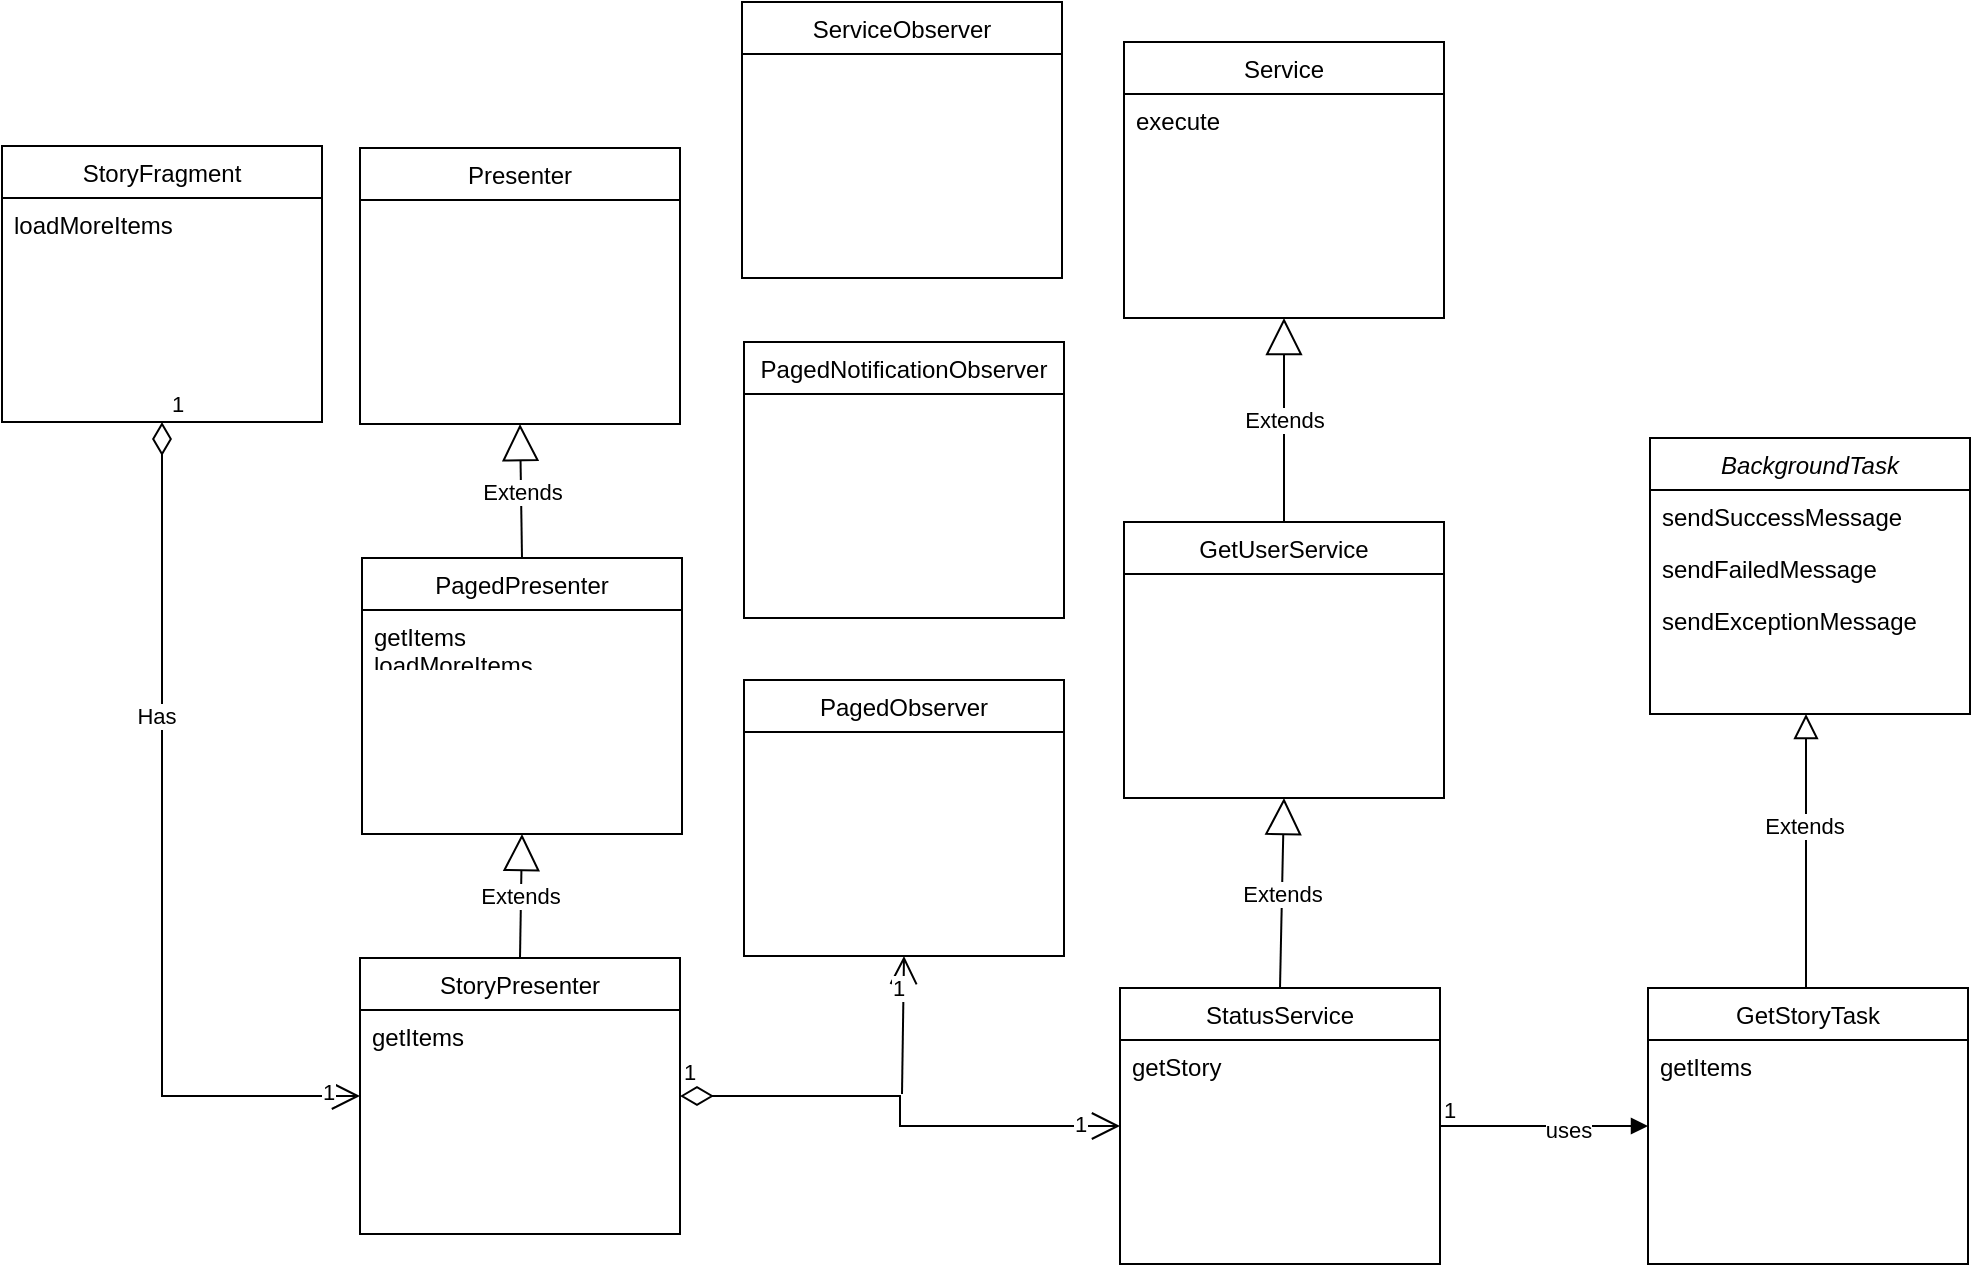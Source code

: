 <mxfile version="16.6.1" type="github" pages="2">
  <diagram id="C5RBs43oDa-KdzZeNtuy" name="Page-1">
    <mxGraphModel dx="1504" dy="644" grid="1" gridSize="1" guides="1" tooltips="1" connect="1" arrows="1" fold="1" page="1" pageScale="1" pageWidth="1169" pageHeight="827" math="0" shadow="0">
      <root>
        <mxCell id="WIyWlLk6GJQsqaUBKTNV-0" />
        <mxCell id="WIyWlLk6GJQsqaUBKTNV-1" parent="WIyWlLk6GJQsqaUBKTNV-0" />
        <mxCell id="zkfFHV4jXpPFQw0GAbJ--0" value="BackgroundTask" style="swimlane;fontStyle=2;align=center;verticalAlign=top;childLayout=stackLayout;horizontal=1;startSize=26;horizontalStack=0;resizeParent=1;resizeLast=0;collapsible=1;marginBottom=0;rounded=0;shadow=0;strokeWidth=1;" parent="WIyWlLk6GJQsqaUBKTNV-1" vertex="1">
          <mxGeometry x="841" y="291" width="160" height="138" as="geometry">
            <mxRectangle x="230" y="140" width="160" height="26" as="alternateBounds" />
          </mxGeometry>
        </mxCell>
        <mxCell id="zkfFHV4jXpPFQw0GAbJ--1" value="sendSuccessMessage" style="text;align=left;verticalAlign=top;spacingLeft=4;spacingRight=4;overflow=hidden;rotatable=0;points=[[0,0.5],[1,0.5]];portConstraint=eastwest;" parent="zkfFHV4jXpPFQw0GAbJ--0" vertex="1">
          <mxGeometry y="26" width="160" height="26" as="geometry" />
        </mxCell>
        <mxCell id="zkfFHV4jXpPFQw0GAbJ--2" value="sendFailedMessage" style="text;align=left;verticalAlign=top;spacingLeft=4;spacingRight=4;overflow=hidden;rotatable=0;points=[[0,0.5],[1,0.5]];portConstraint=eastwest;rounded=0;shadow=0;html=0;" parent="zkfFHV4jXpPFQw0GAbJ--0" vertex="1">
          <mxGeometry y="52" width="160" height="26" as="geometry" />
        </mxCell>
        <mxCell id="zkfFHV4jXpPFQw0GAbJ--3" value="sendExceptionMessage" style="text;align=left;verticalAlign=top;spacingLeft=4;spacingRight=4;overflow=hidden;rotatable=0;points=[[0,0.5],[1,0.5]];portConstraint=eastwest;rounded=0;shadow=0;html=0;" parent="zkfFHV4jXpPFQw0GAbJ--0" vertex="1">
          <mxGeometry y="78" width="160" height="26" as="geometry" />
        </mxCell>
        <mxCell id="zkfFHV4jXpPFQw0GAbJ--6" value="GetStoryTask" style="swimlane;fontStyle=0;align=center;verticalAlign=top;childLayout=stackLayout;horizontal=1;startSize=26;horizontalStack=0;resizeParent=1;resizeLast=0;collapsible=1;marginBottom=0;rounded=0;shadow=0;strokeWidth=1;" parent="WIyWlLk6GJQsqaUBKTNV-1" vertex="1">
          <mxGeometry x="840" y="566" width="160" height="138" as="geometry">
            <mxRectangle x="130" y="380" width="160" height="26" as="alternateBounds" />
          </mxGeometry>
        </mxCell>
        <mxCell id="zkfFHV4jXpPFQw0GAbJ--11" value="getItems" style="text;align=left;verticalAlign=top;spacingLeft=4;spacingRight=4;overflow=hidden;rotatable=0;points=[[0,0.5],[1,0.5]];portConstraint=eastwest;" parent="zkfFHV4jXpPFQw0GAbJ--6" vertex="1">
          <mxGeometry y="26" width="160" height="26" as="geometry" />
        </mxCell>
        <mxCell id="zkfFHV4jXpPFQw0GAbJ--12" value="" style="endArrow=block;endSize=10;endFill=0;shadow=0;strokeWidth=1;rounded=0;edgeStyle=elbowEdgeStyle;elbow=vertical;" parent="WIyWlLk6GJQsqaUBKTNV-1" source="zkfFHV4jXpPFQw0GAbJ--6" target="zkfFHV4jXpPFQw0GAbJ--0" edge="1">
          <mxGeometry width="160" relative="1" as="geometry">
            <mxPoint x="565" y="281" as="sourcePoint" />
            <mxPoint x="565" y="281" as="targetPoint" />
            <Array as="points">
              <mxPoint x="919" y="498" />
            </Array>
          </mxGeometry>
        </mxCell>
        <mxCell id="tfRXhiDNZ9FjU8j-rUli-0" value="Extends" style="edgeLabel;html=1;align=center;verticalAlign=middle;resizable=0;points=[];" vertex="1" connectable="0" parent="zkfFHV4jXpPFQw0GAbJ--12">
          <mxGeometry x="0.187" y="1" relative="1" as="geometry">
            <mxPoint as="offset" />
          </mxGeometry>
        </mxCell>
        <mxCell id="kmsofIEx4EjmDfD09ovL-6" value="Service&#xa;" style="swimlane;fontStyle=0;align=center;verticalAlign=top;childLayout=stackLayout;horizontal=1;startSize=26;horizontalStack=0;resizeParent=1;resizeLast=0;collapsible=1;marginBottom=0;rounded=0;shadow=0;strokeWidth=1;" vertex="1" parent="WIyWlLk6GJQsqaUBKTNV-1">
          <mxGeometry x="578" y="93" width="160" height="138" as="geometry">
            <mxRectangle x="130" y="380" width="160" height="26" as="alternateBounds" />
          </mxGeometry>
        </mxCell>
        <mxCell id="kmsofIEx4EjmDfD09ovL-7" value="execute" style="text;align=left;verticalAlign=top;spacingLeft=4;spacingRight=4;overflow=hidden;rotatable=0;points=[[0,0.5],[1,0.5]];portConstraint=eastwest;" vertex="1" parent="kmsofIEx4EjmDfD09ovL-6">
          <mxGeometry y="26" width="160" height="26" as="geometry" />
        </mxCell>
        <mxCell id="kmsofIEx4EjmDfD09ovL-8" value="GetUserService" style="swimlane;fontStyle=0;align=center;verticalAlign=top;childLayout=stackLayout;horizontal=1;startSize=26;horizontalStack=0;resizeParent=1;resizeLast=0;collapsible=1;marginBottom=0;rounded=0;shadow=0;strokeWidth=1;" vertex="1" parent="WIyWlLk6GJQsqaUBKTNV-1">
          <mxGeometry x="578" y="333" width="160" height="138" as="geometry">
            <mxRectangle x="130" y="380" width="160" height="26" as="alternateBounds" />
          </mxGeometry>
        </mxCell>
        <mxCell id="kmsofIEx4EjmDfD09ovL-10" value="StatusService&#xa;" style="swimlane;fontStyle=0;align=center;verticalAlign=top;childLayout=stackLayout;horizontal=1;startSize=26;horizontalStack=0;resizeParent=1;resizeLast=0;collapsible=1;marginBottom=0;rounded=0;shadow=0;strokeWidth=1;" vertex="1" parent="WIyWlLk6GJQsqaUBKTNV-1">
          <mxGeometry x="576" y="566" width="160" height="138" as="geometry">
            <mxRectangle x="130" y="380" width="160" height="26" as="alternateBounds" />
          </mxGeometry>
        </mxCell>
        <mxCell id="kmsofIEx4EjmDfD09ovL-11" value="getStory" style="text;align=left;verticalAlign=top;spacingLeft=4;spacingRight=4;overflow=hidden;rotatable=0;points=[[0,0.5],[1,0.5]];portConstraint=eastwest;" vertex="1" parent="kmsofIEx4EjmDfD09ovL-10">
          <mxGeometry y="26" width="160" height="26" as="geometry" />
        </mxCell>
        <mxCell id="kmsofIEx4EjmDfD09ovL-12" value="StoryFragment" style="swimlane;fontStyle=0;align=center;verticalAlign=top;childLayout=stackLayout;horizontal=1;startSize=26;horizontalStack=0;resizeParent=1;resizeLast=0;collapsible=1;marginBottom=0;rounded=0;shadow=0;strokeWidth=1;" vertex="1" parent="WIyWlLk6GJQsqaUBKTNV-1">
          <mxGeometry x="17" y="145" width="160" height="138" as="geometry">
            <mxRectangle x="130" y="380" width="160" height="26" as="alternateBounds" />
          </mxGeometry>
        </mxCell>
        <mxCell id="kmsofIEx4EjmDfD09ovL-13" value="loadMoreItems" style="text;align=left;verticalAlign=top;spacingLeft=4;spacingRight=4;overflow=hidden;rotatable=0;points=[[0,0.5],[1,0.5]];portConstraint=eastwest;" vertex="1" parent="kmsofIEx4EjmDfD09ovL-12">
          <mxGeometry y="26" width="160" height="26" as="geometry" />
        </mxCell>
        <mxCell id="kmsofIEx4EjmDfD09ovL-14" value="StoryPresenter" style="swimlane;fontStyle=0;align=center;verticalAlign=top;childLayout=stackLayout;horizontal=1;startSize=26;horizontalStack=0;resizeParent=1;resizeLast=0;collapsible=1;marginBottom=0;rounded=0;shadow=0;strokeWidth=1;" vertex="1" parent="WIyWlLk6GJQsqaUBKTNV-1">
          <mxGeometry x="196" y="551" width="160" height="138" as="geometry">
            <mxRectangle x="130" y="380" width="160" height="26" as="alternateBounds" />
          </mxGeometry>
        </mxCell>
        <mxCell id="kmsofIEx4EjmDfD09ovL-15" value="getItems" style="text;align=left;verticalAlign=top;spacingLeft=4;spacingRight=4;overflow=hidden;rotatable=0;points=[[0,0.5],[1,0.5]];portConstraint=eastwest;" vertex="1" parent="kmsofIEx4EjmDfD09ovL-14">
          <mxGeometry y="26" width="160" height="26" as="geometry" />
        </mxCell>
        <mxCell id="kmsofIEx4EjmDfD09ovL-16" value="PagedPresenter" style="swimlane;fontStyle=0;align=center;verticalAlign=top;childLayout=stackLayout;horizontal=1;startSize=26;horizontalStack=0;resizeParent=1;resizeLast=0;collapsible=1;marginBottom=0;rounded=0;shadow=0;strokeWidth=1;" vertex="1" parent="WIyWlLk6GJQsqaUBKTNV-1">
          <mxGeometry x="197" y="351" width="160" height="138" as="geometry">
            <mxRectangle x="130" y="380" width="160" height="26" as="alternateBounds" />
          </mxGeometry>
        </mxCell>
        <mxCell id="kmsofIEx4EjmDfD09ovL-17" value="getItems&#xa;loadMoreItems" style="text;align=left;verticalAlign=top;spacingLeft=4;spacingRight=4;overflow=hidden;rotatable=0;points=[[0,0.5],[1,0.5]];portConstraint=eastwest;" vertex="1" parent="kmsofIEx4EjmDfD09ovL-16">
          <mxGeometry y="26" width="160" height="26" as="geometry" />
        </mxCell>
        <mxCell id="kmsofIEx4EjmDfD09ovL-18" value="Presenter" style="swimlane;fontStyle=0;align=center;verticalAlign=top;childLayout=stackLayout;horizontal=1;startSize=26;horizontalStack=0;resizeParent=1;resizeLast=0;collapsible=1;marginBottom=0;rounded=0;shadow=0;strokeWidth=1;" vertex="1" parent="WIyWlLk6GJQsqaUBKTNV-1">
          <mxGeometry x="196" y="146" width="160" height="138" as="geometry">
            <mxRectangle x="130" y="380" width="160" height="26" as="alternateBounds" />
          </mxGeometry>
        </mxCell>
        <mxCell id="kmsofIEx4EjmDfD09ovL-23" value="Extends" style="endArrow=block;endSize=16;endFill=0;html=1;rounded=0;exitX=0.5;exitY=0;exitDx=0;exitDy=0;entryX=0.5;entryY=1;entryDx=0;entryDy=0;" edge="1" parent="WIyWlLk6GJQsqaUBKTNV-1" source="kmsofIEx4EjmDfD09ovL-14" target="kmsofIEx4EjmDfD09ovL-16">
          <mxGeometry width="160" relative="1" as="geometry">
            <mxPoint x="309" y="528" as="sourcePoint" />
            <mxPoint x="469" y="528" as="targetPoint" />
          </mxGeometry>
        </mxCell>
        <mxCell id="kmsofIEx4EjmDfD09ovL-24" value="Extends" style="endArrow=block;endSize=16;endFill=0;html=1;rounded=0;exitX=0.5;exitY=0;exitDx=0;exitDy=0;entryX=0.5;entryY=1;entryDx=0;entryDy=0;" edge="1" parent="WIyWlLk6GJQsqaUBKTNV-1" source="kmsofIEx4EjmDfD09ovL-16" target="kmsofIEx4EjmDfD09ovL-18">
          <mxGeometry width="160" relative="1" as="geometry">
            <mxPoint x="237" y="322" as="sourcePoint" />
            <mxPoint x="397" y="322" as="targetPoint" />
          </mxGeometry>
        </mxCell>
        <mxCell id="kmsofIEx4EjmDfD09ovL-26" value="1" style="endArrow=open;html=1;endSize=12;startArrow=diamondThin;startSize=14;startFill=0;edgeStyle=orthogonalEdgeStyle;align=left;verticalAlign=bottom;rounded=0;exitX=0.5;exitY=1;exitDx=0;exitDy=0;entryX=0;entryY=0.5;entryDx=0;entryDy=0;" edge="1" parent="WIyWlLk6GJQsqaUBKTNV-1" source="kmsofIEx4EjmDfD09ovL-12" target="kmsofIEx4EjmDfD09ovL-14">
          <mxGeometry x="-1" y="3" relative="1" as="geometry">
            <mxPoint x="47" y="475" as="sourcePoint" />
            <mxPoint x="207" y="475" as="targetPoint" />
          </mxGeometry>
        </mxCell>
        <mxCell id="kmsofIEx4EjmDfD09ovL-31" value="Has" style="edgeLabel;html=1;align=center;verticalAlign=middle;resizable=0;points=[];" vertex="1" connectable="0" parent="kmsofIEx4EjmDfD09ovL-26">
          <mxGeometry x="-0.325" y="-3" relative="1" as="geometry">
            <mxPoint as="offset" />
          </mxGeometry>
        </mxCell>
        <mxCell id="kmsofIEx4EjmDfD09ovL-32" value="1" style="edgeLabel;html=1;align=center;verticalAlign=middle;resizable=0;points=[];" vertex="1" connectable="0" parent="kmsofIEx4EjmDfD09ovL-26">
          <mxGeometry x="0.927" y="2" relative="1" as="geometry">
            <mxPoint as="offset" />
          </mxGeometry>
        </mxCell>
        <mxCell id="kmsofIEx4EjmDfD09ovL-27" value="1" style="endArrow=open;html=1;endSize=12;startArrow=diamondThin;startSize=14;startFill=0;edgeStyle=orthogonalEdgeStyle;align=left;verticalAlign=bottom;rounded=0;entryX=0;entryY=0.5;entryDx=0;entryDy=0;exitX=1;exitY=0.5;exitDx=0;exitDy=0;" edge="1" parent="WIyWlLk6GJQsqaUBKTNV-1" source="kmsofIEx4EjmDfD09ovL-14" target="kmsofIEx4EjmDfD09ovL-10">
          <mxGeometry x="-1" y="3" relative="1" as="geometry">
            <mxPoint x="431" y="686" as="sourcePoint" />
            <mxPoint x="515" y="624" as="targetPoint" />
          </mxGeometry>
        </mxCell>
        <mxCell id="kmsofIEx4EjmDfD09ovL-33" value="1" style="edgeLabel;html=1;align=center;verticalAlign=middle;resizable=0;points=[];" vertex="1" connectable="0" parent="kmsofIEx4EjmDfD09ovL-27">
          <mxGeometry x="0.824" y="1" relative="1" as="geometry">
            <mxPoint as="offset" />
          </mxGeometry>
        </mxCell>
        <mxCell id="kmsofIEx4EjmDfD09ovL-28" value="Extends" style="endArrow=block;endSize=16;endFill=0;html=1;rounded=0;exitX=0.5;exitY=0;exitDx=0;exitDy=0;entryX=0.5;entryY=1;entryDx=0;entryDy=0;" edge="1" parent="WIyWlLk6GJQsqaUBKTNV-1" source="kmsofIEx4EjmDfD09ovL-10" target="kmsofIEx4EjmDfD09ovL-8">
          <mxGeometry width="160" relative="1" as="geometry">
            <mxPoint x="859" y="657" as="sourcePoint" />
            <mxPoint x="1019" y="657" as="targetPoint" />
          </mxGeometry>
        </mxCell>
        <mxCell id="kmsofIEx4EjmDfD09ovL-29" value="Extends" style="endArrow=block;endSize=16;endFill=0;html=1;rounded=0;exitX=0.5;exitY=0;exitDx=0;exitDy=0;entryX=0.5;entryY=1;entryDx=0;entryDy=0;" edge="1" parent="WIyWlLk6GJQsqaUBKTNV-1" source="kmsofIEx4EjmDfD09ovL-8" target="kmsofIEx4EjmDfD09ovL-6">
          <mxGeometry width="160" relative="1" as="geometry">
            <mxPoint x="660" y="266" as="sourcePoint" />
            <mxPoint x="731" y="243" as="targetPoint" />
          </mxGeometry>
        </mxCell>
        <mxCell id="kmsofIEx4EjmDfD09ovL-34" value="" style="endArrow=block;endFill=1;html=1;edgeStyle=orthogonalEdgeStyle;align=left;verticalAlign=top;rounded=0;exitX=1;exitY=0.5;exitDx=0;exitDy=0;entryX=0;entryY=0.5;entryDx=0;entryDy=0;" edge="1" parent="WIyWlLk6GJQsqaUBKTNV-1" source="kmsofIEx4EjmDfD09ovL-10" target="zkfFHV4jXpPFQw0GAbJ--6">
          <mxGeometry x="-1" relative="1" as="geometry">
            <mxPoint x="752" y="740" as="sourcePoint" />
            <mxPoint x="912" y="740" as="targetPoint" />
          </mxGeometry>
        </mxCell>
        <mxCell id="kmsofIEx4EjmDfD09ovL-35" value="1" style="edgeLabel;resizable=0;html=1;align=left;verticalAlign=bottom;" connectable="0" vertex="1" parent="kmsofIEx4EjmDfD09ovL-34">
          <mxGeometry x="-1" relative="1" as="geometry" />
        </mxCell>
        <mxCell id="kmsofIEx4EjmDfD09ovL-36" value="uses" style="edgeLabel;html=1;align=center;verticalAlign=middle;resizable=0;points=[];" vertex="1" connectable="0" parent="kmsofIEx4EjmDfD09ovL-34">
          <mxGeometry x="0.231" y="-2" relative="1" as="geometry">
            <mxPoint as="offset" />
          </mxGeometry>
        </mxCell>
        <mxCell id="tfRXhiDNZ9FjU8j-rUli-1" value="ServiceObserver" style="swimlane;fontStyle=0;align=center;verticalAlign=top;childLayout=stackLayout;horizontal=1;startSize=26;horizontalStack=0;resizeParent=1;resizeLast=0;collapsible=1;marginBottom=0;rounded=0;shadow=0;strokeWidth=1;" vertex="1" parent="WIyWlLk6GJQsqaUBKTNV-1">
          <mxGeometry x="387" y="73" width="160" height="138" as="geometry">
            <mxRectangle x="130" y="380" width="160" height="26" as="alternateBounds" />
          </mxGeometry>
        </mxCell>
        <mxCell id="tfRXhiDNZ9FjU8j-rUli-2" value="PagedNotificationObserver" style="swimlane;fontStyle=0;align=center;verticalAlign=top;childLayout=stackLayout;horizontal=1;startSize=26;horizontalStack=0;resizeParent=1;resizeLast=0;collapsible=1;marginBottom=0;rounded=0;shadow=0;strokeWidth=1;" vertex="1" parent="WIyWlLk6GJQsqaUBKTNV-1">
          <mxGeometry x="388" y="243" width="160" height="138" as="geometry">
            <mxRectangle x="130" y="380" width="160" height="26" as="alternateBounds" />
          </mxGeometry>
        </mxCell>
        <mxCell id="tfRXhiDNZ9FjU8j-rUli-3" value="PagedObserver" style="swimlane;fontStyle=0;align=center;verticalAlign=top;childLayout=stackLayout;horizontal=1;startSize=26;horizontalStack=0;resizeParent=1;resizeLast=0;collapsible=1;marginBottom=0;rounded=0;shadow=0;strokeWidth=1;" vertex="1" parent="WIyWlLk6GJQsqaUBKTNV-1">
          <mxGeometry x="388" y="412" width="160" height="138" as="geometry">
            <mxRectangle x="130" y="380" width="160" height="26" as="alternateBounds" />
          </mxGeometry>
        </mxCell>
        <mxCell id="tfRXhiDNZ9FjU8j-rUli-4" value="" style="endArrow=open;endFill=1;endSize=12;html=1;rounded=0;entryX=0.5;entryY=1;entryDx=0;entryDy=0;" edge="1" parent="WIyWlLk6GJQsqaUBKTNV-1" target="tfRXhiDNZ9FjU8j-rUli-3">
          <mxGeometry width="160" relative="1" as="geometry">
            <mxPoint x="467" y="619" as="sourcePoint" />
            <mxPoint x="556" y="389" as="targetPoint" />
          </mxGeometry>
        </mxCell>
        <mxCell id="tfRXhiDNZ9FjU8j-rUli-5" value="1" style="edgeLabel;html=1;align=center;verticalAlign=middle;resizable=0;points=[];" vertex="1" connectable="0" parent="tfRXhiDNZ9FjU8j-rUli-4">
          <mxGeometry x="0.538" y="3" relative="1" as="geometry">
            <mxPoint as="offset" />
          </mxGeometry>
        </mxCell>
      </root>
    </mxGraphModel>
  </diagram>
  <diagram id="iQ3ubwIp749yjxBsDsRo" name="Page-2">
    <mxGraphModel dx="2673" dy="644" grid="1" gridSize="1" guides="1" tooltips="1" connect="1" arrows="1" fold="1" page="1" pageScale="1" pageWidth="1169" pageHeight="827" math="0" shadow="0">
      <root>
        <mxCell id="GoVaNWnmXzu0WusdhL1p-0" />
        <mxCell id="GoVaNWnmXzu0WusdhL1p-1" parent="GoVaNWnmXzu0WusdhL1p-0" />
        <mxCell id="GoVaNWnmXzu0WusdhL1p-3" value="" style="endArrow=none;dashed=1;html=1;rounded=0;entryX=0.5;entryY=1;entryDx=0;entryDy=0;startArrow=none;" edge="1" parent="GoVaNWnmXzu0WusdhL1p-1" source="GoVaNWnmXzu0WusdhL1p-35">
          <mxGeometry width="50" height="50" relative="1" as="geometry">
            <mxPoint x="97" y="541" as="sourcePoint" />
            <mxPoint x="98" y="116" as="targetPoint" />
          </mxGeometry>
        </mxCell>
        <mxCell id="GoVaNWnmXzu0WusdhL1p-4" value="loginFragment" style="rounded=1;whiteSpace=wrap;html=1;" vertex="1" parent="GoVaNWnmXzu0WusdhL1p-1">
          <mxGeometry x="52" y="71" width="91" height="50" as="geometry" />
        </mxCell>
        <mxCell id="GoVaNWnmXzu0WusdhL1p-6" value="loginPresenter" style="rounded=1;whiteSpace=wrap;html=1;" vertex="1" parent="GoVaNWnmXzu0WusdhL1p-1">
          <mxGeometry x="189" y="72" width="91" height="50" as="geometry" />
        </mxCell>
        <mxCell id="GoVaNWnmXzu0WusdhL1p-7" value="userService" style="rounded=1;whiteSpace=wrap;html=1;" vertex="1" parent="GoVaNWnmXzu0WusdhL1p-1">
          <mxGeometry x="338" y="73" width="91" height="50" as="geometry" />
        </mxCell>
        <mxCell id="GoVaNWnmXzu0WusdhL1p-9" value="executorService" style="rounded=1;whiteSpace=wrap;html=1;" vertex="1" parent="GoVaNWnmXzu0WusdhL1p-1">
          <mxGeometry x="483" y="74" width="91" height="50" as="geometry" />
        </mxCell>
        <mxCell id="GoVaNWnmXzu0WusdhL1p-11" value="" style="endArrow=none;dashed=1;html=1;rounded=0;entryX=0.5;entryY=1;entryDx=0;entryDy=0;startArrow=none;" edge="1" parent="GoVaNWnmXzu0WusdhL1p-1" source="GoVaNWnmXzu0WusdhL1p-14">
          <mxGeometry width="50" height="50" relative="1" as="geometry">
            <mxPoint x="235" y="546" as="sourcePoint" />
            <mxPoint x="236" y="121" as="targetPoint" />
          </mxGeometry>
        </mxCell>
        <mxCell id="GoVaNWnmXzu0WusdhL1p-12" value="" style="endArrow=none;dashed=1;html=1;rounded=0;entryX=0.5;entryY=1;entryDx=0;entryDy=0;startArrow=none;" edge="1" parent="GoVaNWnmXzu0WusdhL1p-1" source="GoVaNWnmXzu0WusdhL1p-17">
          <mxGeometry width="50" height="50" relative="1" as="geometry">
            <mxPoint x="384" y="547" as="sourcePoint" />
            <mxPoint x="385" y="122" as="targetPoint" />
          </mxGeometry>
        </mxCell>
        <mxCell id="GoVaNWnmXzu0WusdhL1p-13" value="" style="endArrow=none;dashed=1;html=1;rounded=0;entryX=0.5;entryY=1;entryDx=0;entryDy=0;startArrow=none;" edge="1" parent="GoVaNWnmXzu0WusdhL1p-1" source="GoVaNWnmXzu0WusdhL1p-21">
          <mxGeometry width="50" height="50" relative="1" as="geometry">
            <mxPoint x="528" y="548" as="sourcePoint" />
            <mxPoint x="529" y="123" as="targetPoint" />
          </mxGeometry>
        </mxCell>
        <mxCell id="GoVaNWnmXzu0WusdhL1p-19" style="edgeStyle=orthogonalEdgeStyle;rounded=0;orthogonalLoop=1;jettySize=auto;html=1;exitX=1;exitY=0.25;exitDx=0;exitDy=0;entryX=0.061;entryY=0.153;entryDx=0;entryDy=0;entryPerimeter=0;" edge="1" parent="GoVaNWnmXzu0WusdhL1p-1" source="GoVaNWnmXzu0WusdhL1p-14" target="GoVaNWnmXzu0WusdhL1p-17">
          <mxGeometry relative="1" as="geometry" />
        </mxCell>
        <mxCell id="GoVaNWnmXzu0WusdhL1p-20" value="login" style="edgeLabel;html=1;align=center;verticalAlign=middle;resizable=0;points=[];" vertex="1" connectable="0" parent="GoVaNWnmXzu0WusdhL1p-19">
          <mxGeometry x="0.176" relative="1" as="geometry">
            <mxPoint x="-15" as="offset" />
          </mxGeometry>
        </mxCell>
        <mxCell id="GoVaNWnmXzu0WusdhL1p-23" style="edgeStyle=orthogonalEdgeStyle;rounded=0;orthogonalLoop=1;jettySize=auto;html=1;exitX=1;exitY=0.25;exitDx=0;exitDy=0;entryX=-0.1;entryY=0.119;entryDx=0;entryDy=0;entryPerimeter=0;" edge="1" parent="GoVaNWnmXzu0WusdhL1p-1" source="GoVaNWnmXzu0WusdhL1p-17" target="GoVaNWnmXzu0WusdhL1p-21">
          <mxGeometry relative="1" as="geometry" />
        </mxCell>
        <mxCell id="GoVaNWnmXzu0WusdhL1p-24" value="execute" style="edgeLabel;html=1;align=center;verticalAlign=middle;resizable=0;points=[];" vertex="1" connectable="0" parent="GoVaNWnmXzu0WusdhL1p-23">
          <mxGeometry x="0.234" relative="1" as="geometry">
            <mxPoint x="-16" as="offset" />
          </mxGeometry>
        </mxCell>
        <mxCell id="GoVaNWnmXzu0WusdhL1p-17" value="" style="rounded=1;whiteSpace=wrap;html=1;" vertex="1" parent="GoVaNWnmXzu0WusdhL1p-1">
          <mxGeometry x="374.75" y="182" width="17.5" height="36" as="geometry" />
        </mxCell>
        <mxCell id="GoVaNWnmXzu0WusdhL1p-18" value="" style="endArrow=none;dashed=1;html=1;rounded=0;entryX=0.5;entryY=1;entryDx=0;entryDy=0;" edge="1" parent="GoVaNWnmXzu0WusdhL1p-1" target="GoVaNWnmXzu0WusdhL1p-17">
          <mxGeometry width="50" height="50" relative="1" as="geometry">
            <mxPoint x="384" y="547" as="sourcePoint" />
            <mxPoint x="385" y="122" as="targetPoint" />
          </mxGeometry>
        </mxCell>
        <mxCell id="GoVaNWnmXzu0WusdhL1p-28" style="edgeStyle=orthogonalEdgeStyle;rounded=0;orthogonalLoop=1;jettySize=auto;html=1;exitX=1;exitY=0.25;exitDx=0;exitDy=0;entryX=0.022;entryY=0.165;entryDx=0;entryDy=0;entryPerimeter=0;" edge="1" parent="GoVaNWnmXzu0WusdhL1p-1" source="GoVaNWnmXzu0WusdhL1p-21" target="GoVaNWnmXzu0WusdhL1p-27">
          <mxGeometry relative="1" as="geometry" />
        </mxCell>
        <mxCell id="GoVaNWnmXzu0WusdhL1p-29" value="run" style="edgeLabel;html=1;align=center;verticalAlign=middle;resizable=0;points=[];" vertex="1" connectable="0" parent="GoVaNWnmXzu0WusdhL1p-28">
          <mxGeometry x="-0.279" relative="1" as="geometry">
            <mxPoint x="18" as="offset" />
          </mxGeometry>
        </mxCell>
        <mxCell id="GoVaNWnmXzu0WusdhL1p-21" value="" style="rounded=1;whiteSpace=wrap;html=1;" vertex="1" parent="GoVaNWnmXzu0WusdhL1p-1">
          <mxGeometry x="519.5" y="187" width="18" height="48" as="geometry" />
        </mxCell>
        <mxCell id="GoVaNWnmXzu0WusdhL1p-22" value="" style="endArrow=none;dashed=1;html=1;rounded=0;entryX=0.5;entryY=1;entryDx=0;entryDy=0;" edge="1" parent="GoVaNWnmXzu0WusdhL1p-1" target="GoVaNWnmXzu0WusdhL1p-21">
          <mxGeometry width="50" height="50" relative="1" as="geometry">
            <mxPoint x="528" y="548" as="sourcePoint" />
            <mxPoint x="529" y="123" as="targetPoint" />
          </mxGeometry>
        </mxCell>
        <mxCell id="GoVaNWnmXzu0WusdhL1p-25" value="aLoginTask" style="rounded=1;whiteSpace=wrap;html=1;" vertex="1" parent="GoVaNWnmXzu0WusdhL1p-1">
          <mxGeometry x="612" y="74" width="91" height="50" as="geometry" />
        </mxCell>
        <mxCell id="GoVaNWnmXzu0WusdhL1p-26" value="" style="endArrow=none;dashed=1;html=1;rounded=0;entryX=0.5;entryY=1;entryDx=0;entryDy=0;startArrow=none;" edge="1" parent="GoVaNWnmXzu0WusdhL1p-1" source="GoVaNWnmXzu0WusdhL1p-27">
          <mxGeometry width="50" height="50" relative="1" as="geometry">
            <mxPoint x="657" y="545" as="sourcePoint" />
            <mxPoint x="658" y="120" as="targetPoint" />
          </mxGeometry>
        </mxCell>
        <mxCell id="GoVaNWnmXzu0WusdhL1p-30" value="userHandler" style="rounded=1;whiteSpace=wrap;html=1;" vertex="1" parent="GoVaNWnmXzu0WusdhL1p-1">
          <mxGeometry x="735" y="74" width="91" height="50" as="geometry" />
        </mxCell>
        <mxCell id="GoVaNWnmXzu0WusdhL1p-39" style="edgeStyle=orthogonalEdgeStyle;rounded=0;orthogonalLoop=1;jettySize=auto;html=1;exitX=1;exitY=0.5;exitDx=0;exitDy=0;entryX=0;entryY=0.25;entryDx=0;entryDy=0;" edge="1" parent="GoVaNWnmXzu0WusdhL1p-1" source="GoVaNWnmXzu0WusdhL1p-27" target="GoVaNWnmXzu0WusdhL1p-33">
          <mxGeometry relative="1" as="geometry" />
        </mxCell>
        <mxCell id="GoVaNWnmXzu0WusdhL1p-40" value="handleSuccess" style="edgeLabel;html=1;align=center;verticalAlign=middle;resizable=0;points=[];" vertex="1" connectable="0" parent="GoVaNWnmXzu0WusdhL1p-39">
          <mxGeometry x="-0.316" y="1" relative="1" as="geometry">
            <mxPoint as="offset" />
          </mxGeometry>
        </mxCell>
        <mxCell id="GoVaNWnmXzu0WusdhL1p-27" value="" style="rounded=1;whiteSpace=wrap;html=1;" vertex="1" parent="GoVaNWnmXzu0WusdhL1p-1">
          <mxGeometry x="648.5" y="194" width="18" height="79" as="geometry" />
        </mxCell>
        <mxCell id="GoVaNWnmXzu0WusdhL1p-31" value="" style="endArrow=none;dashed=1;html=1;rounded=0;entryX=0.5;entryY=1;entryDx=0;entryDy=0;" edge="1" parent="GoVaNWnmXzu0WusdhL1p-1" target="GoVaNWnmXzu0WusdhL1p-27">
          <mxGeometry width="50" height="50" relative="1" as="geometry">
            <mxPoint x="657" y="545" as="sourcePoint" />
            <mxPoint x="658" y="120" as="targetPoint" />
          </mxGeometry>
        </mxCell>
        <mxCell id="GoVaNWnmXzu0WusdhL1p-32" value="" style="endArrow=none;dashed=1;html=1;rounded=0;entryX=0.5;entryY=1;entryDx=0;entryDy=0;startArrow=none;" edge="1" parent="GoVaNWnmXzu0WusdhL1p-1" source="GoVaNWnmXzu0WusdhL1p-33">
          <mxGeometry width="50" height="50" relative="1" as="geometry">
            <mxPoint x="783" y="546" as="sourcePoint" />
            <mxPoint x="783" y="120" as="targetPoint" />
          </mxGeometry>
        </mxCell>
        <mxCell id="GoVaNWnmXzu0WusdhL1p-41" style="edgeStyle=orthogonalEdgeStyle;rounded=0;orthogonalLoop=1;jettySize=auto;html=1;exitX=0;exitY=0.75;exitDx=0;exitDy=0;entryX=1;entryY=0.25;entryDx=0;entryDy=0;" edge="1" parent="GoVaNWnmXzu0WusdhL1p-1" source="GoVaNWnmXzu0WusdhL1p-33" target="GoVaNWnmXzu0WusdhL1p-37">
          <mxGeometry relative="1" as="geometry" />
        </mxCell>
        <mxCell id="GoVaNWnmXzu0WusdhL1p-42" value="handleSuccess(user)" style="edgeLabel;html=1;align=center;verticalAlign=middle;resizable=0;points=[];" vertex="1" connectable="0" parent="GoVaNWnmXzu0WusdhL1p-41">
          <mxGeometry x="-0.808" y="4" relative="1" as="geometry">
            <mxPoint x="-143" y="-3" as="offset" />
          </mxGeometry>
        </mxCell>
        <mxCell id="GoVaNWnmXzu0WusdhL1p-33" value="" style="rounded=1;whiteSpace=wrap;html=1;" vertex="1" parent="GoVaNWnmXzu0WusdhL1p-1">
          <mxGeometry x="774" y="221" width="18" height="79" as="geometry" />
        </mxCell>
        <mxCell id="GoVaNWnmXzu0WusdhL1p-34" value="" style="endArrow=none;dashed=1;html=1;rounded=0;entryX=0.5;entryY=1;entryDx=0;entryDy=0;" edge="1" parent="GoVaNWnmXzu0WusdhL1p-1" target="GoVaNWnmXzu0WusdhL1p-33">
          <mxGeometry width="50" height="50" relative="1" as="geometry">
            <mxPoint x="783" y="546" as="sourcePoint" />
            <mxPoint x="783" y="120" as="targetPoint" />
          </mxGeometry>
        </mxCell>
        <mxCell id="GoVaNWnmXzu0WusdhL1p-45" value="" style="edgeStyle=orthogonalEdgeStyle;rounded=0;orthogonalLoop=1;jettySize=auto;html=1;" edge="1" parent="GoVaNWnmXzu0WusdhL1p-1" source="GoVaNWnmXzu0WusdhL1p-35" target="GoVaNWnmXzu0WusdhL1p-4">
          <mxGeometry relative="1" as="geometry" />
        </mxCell>
        <mxCell id="GoVaNWnmXzu0WusdhL1p-35" value="" style="rounded=1;whiteSpace=wrap;html=1;" vertex="1" parent="GoVaNWnmXzu0WusdhL1p-1">
          <mxGeometry x="87" y="137" width="14" height="363" as="geometry" />
        </mxCell>
        <mxCell id="GoVaNWnmXzu0WusdhL1p-36" value="" style="endArrow=none;dashed=1;html=1;rounded=0;entryX=0.5;entryY=1;entryDx=0;entryDy=0;" edge="1" parent="GoVaNWnmXzu0WusdhL1p-1" target="GoVaNWnmXzu0WusdhL1p-35">
          <mxGeometry width="50" height="50" relative="1" as="geometry">
            <mxPoint x="93" y="538" as="sourcePoint" />
            <mxPoint x="98" y="116" as="targetPoint" />
          </mxGeometry>
        </mxCell>
        <mxCell id="GoVaNWnmXzu0WusdhL1p-54" style="edgeStyle=orthogonalEdgeStyle;rounded=0;orthogonalLoop=1;jettySize=auto;html=1;exitX=0;exitY=0.5;exitDx=0;exitDy=0;entryX=0.961;entryY=0.147;entryDx=0;entryDy=0;entryPerimeter=0;" edge="1" parent="GoVaNWnmXzu0WusdhL1p-1" source="GoVaNWnmXzu0WusdhL1p-37" target="GoVaNWnmXzu0WusdhL1p-53">
          <mxGeometry relative="1" as="geometry" />
        </mxCell>
        <mxCell id="GoVaNWnmXzu0WusdhL1p-55" value="login(user)" style="edgeLabel;html=1;align=center;verticalAlign=middle;resizable=0;points=[];" vertex="1" connectable="0" parent="GoVaNWnmXzu0WusdhL1p-54">
          <mxGeometry x="-0.125" relative="1" as="geometry">
            <mxPoint x="-1" as="offset" />
          </mxGeometry>
        </mxCell>
        <mxCell id="GoVaNWnmXzu0WusdhL1p-37" value="" style="rounded=1;whiteSpace=wrap;html=1;" vertex="1" parent="GoVaNWnmXzu0WusdhL1p-1">
          <mxGeometry x="224" y="259" width="21" height="84" as="geometry" />
        </mxCell>
        <mxCell id="GoVaNWnmXzu0WusdhL1p-38" value="" style="endArrow=none;dashed=1;html=1;rounded=0;entryX=0.5;entryY=1;entryDx=0;entryDy=0;" edge="1" parent="GoVaNWnmXzu0WusdhL1p-1" target="GoVaNWnmXzu0WusdhL1p-37">
          <mxGeometry width="50" height="50" relative="1" as="geometry">
            <mxPoint x="235.0" y="546" as="sourcePoint" />
            <mxPoint x="236" y="121" as="targetPoint" />
          </mxGeometry>
        </mxCell>
        <mxCell id="GoVaNWnmXzu0WusdhL1p-47" style="edgeStyle=orthogonalEdgeStyle;rounded=0;orthogonalLoop=1;jettySize=auto;html=1;exitX=1;exitY=0.5;exitDx=0;exitDy=0;entryX=0;entryY=0.25;entryDx=0;entryDy=0;" edge="1" parent="GoVaNWnmXzu0WusdhL1p-1" source="GoVaNWnmXzu0WusdhL1p-10" target="GoVaNWnmXzu0WusdhL1p-14">
          <mxGeometry relative="1" as="geometry" />
        </mxCell>
        <mxCell id="GoVaNWnmXzu0WusdhL1p-48" value="login" style="edgeLabel;html=1;align=center;verticalAlign=middle;resizable=0;points=[];" vertex="1" connectable="0" parent="GoVaNWnmXzu0WusdhL1p-47">
          <mxGeometry x="-0.19" y="1" relative="1" as="geometry">
            <mxPoint as="offset" />
          </mxGeometry>
        </mxCell>
        <mxCell id="GoVaNWnmXzu0WusdhL1p-10" value="" style="rounded=1;whiteSpace=wrap;html=1;" vertex="1" parent="GoVaNWnmXzu0WusdhL1p-1">
          <mxGeometry x="100" y="168" width="15" height="51" as="geometry" />
        </mxCell>
        <mxCell id="GoVaNWnmXzu0WusdhL1p-14" value="" style="rounded=1;whiteSpace=wrap;html=1;" vertex="1" parent="GoVaNWnmXzu0WusdhL1p-1">
          <mxGeometry x="225" y="174.5" width="16" height="53" as="geometry" />
        </mxCell>
        <mxCell id="GoVaNWnmXzu0WusdhL1p-46" value="" style="endArrow=none;dashed=1;html=1;rounded=0;entryX=0.5;entryY=1;entryDx=0;entryDy=0;startArrow=none;" edge="1" parent="GoVaNWnmXzu0WusdhL1p-1" source="GoVaNWnmXzu0WusdhL1p-37" target="GoVaNWnmXzu0WusdhL1p-14">
          <mxGeometry width="50" height="50" relative="1" as="geometry">
            <mxPoint x="234.864" y="252" as="sourcePoint" />
            <mxPoint x="236" y="121" as="targetPoint" />
          </mxGeometry>
        </mxCell>
        <mxCell id="GoVaNWnmXzu0WusdhL1p-51" value="" style="endArrow=classic;html=1;rounded=0;exitX=0.952;exitY=0.033;exitDx=0;exitDy=0;exitPerimeter=0;entryX=1;entryY=0.25;entryDx=0;entryDy=0;" edge="1" parent="GoVaNWnmXzu0WusdhL1p-1" source="GoVaNWnmXzu0WusdhL1p-35" target="GoVaNWnmXzu0WusdhL1p-10">
          <mxGeometry width="50" height="50" relative="1" as="geometry">
            <mxPoint x="123" y="160" as="sourcePoint" />
            <mxPoint x="157" y="183" as="targetPoint" />
            <Array as="points">
              <mxPoint x="161" y="148" />
              <mxPoint x="161" y="181" />
            </Array>
          </mxGeometry>
        </mxCell>
        <mxCell id="GoVaNWnmXzu0WusdhL1p-52" value="onClick" style="edgeLabel;html=1;align=center;verticalAlign=middle;resizable=0;points=[];" vertex="1" connectable="0" parent="GoVaNWnmXzu0WusdhL1p-51">
          <mxGeometry x="-0.725" relative="1" as="geometry">
            <mxPoint x="9" as="offset" />
          </mxGeometry>
        </mxCell>
        <mxCell id="GoVaNWnmXzu0WusdhL1p-53" value="" style="rounded=1;whiteSpace=wrap;html=1;" vertex="1" parent="GoVaNWnmXzu0WusdhL1p-1">
          <mxGeometry x="96" y="292" width="17" height="59" as="geometry" />
        </mxCell>
        <mxCell id="GoVaNWnmXzu0WusdhL1p-56" value="" style="endArrow=classic;html=1;rounded=0;entryX=0.024;entryY=0.029;entryDx=0;entryDy=0;entryPerimeter=0;" edge="1" parent="GoVaNWnmXzu0WusdhL1p-1" target="GoVaNWnmXzu0WusdhL1p-35">
          <mxGeometry width="50" height="50" relative="1" as="geometry">
            <mxPoint x="6" y="147" as="sourcePoint" />
            <mxPoint x="53" y="147" as="targetPoint" />
          </mxGeometry>
        </mxCell>
        <mxCell id="GoVaNWnmXzu0WusdhL1p-57" value="onCreateView" style="edgeLabel;html=1;align=center;verticalAlign=middle;resizable=0;points=[];" vertex="1" connectable="0" parent="GoVaNWnmXzu0WusdhL1p-56">
          <mxGeometry x="-0.213" y="-1" relative="1" as="geometry">
            <mxPoint as="offset" />
          </mxGeometry>
        </mxCell>
      </root>
    </mxGraphModel>
  </diagram>
</mxfile>
